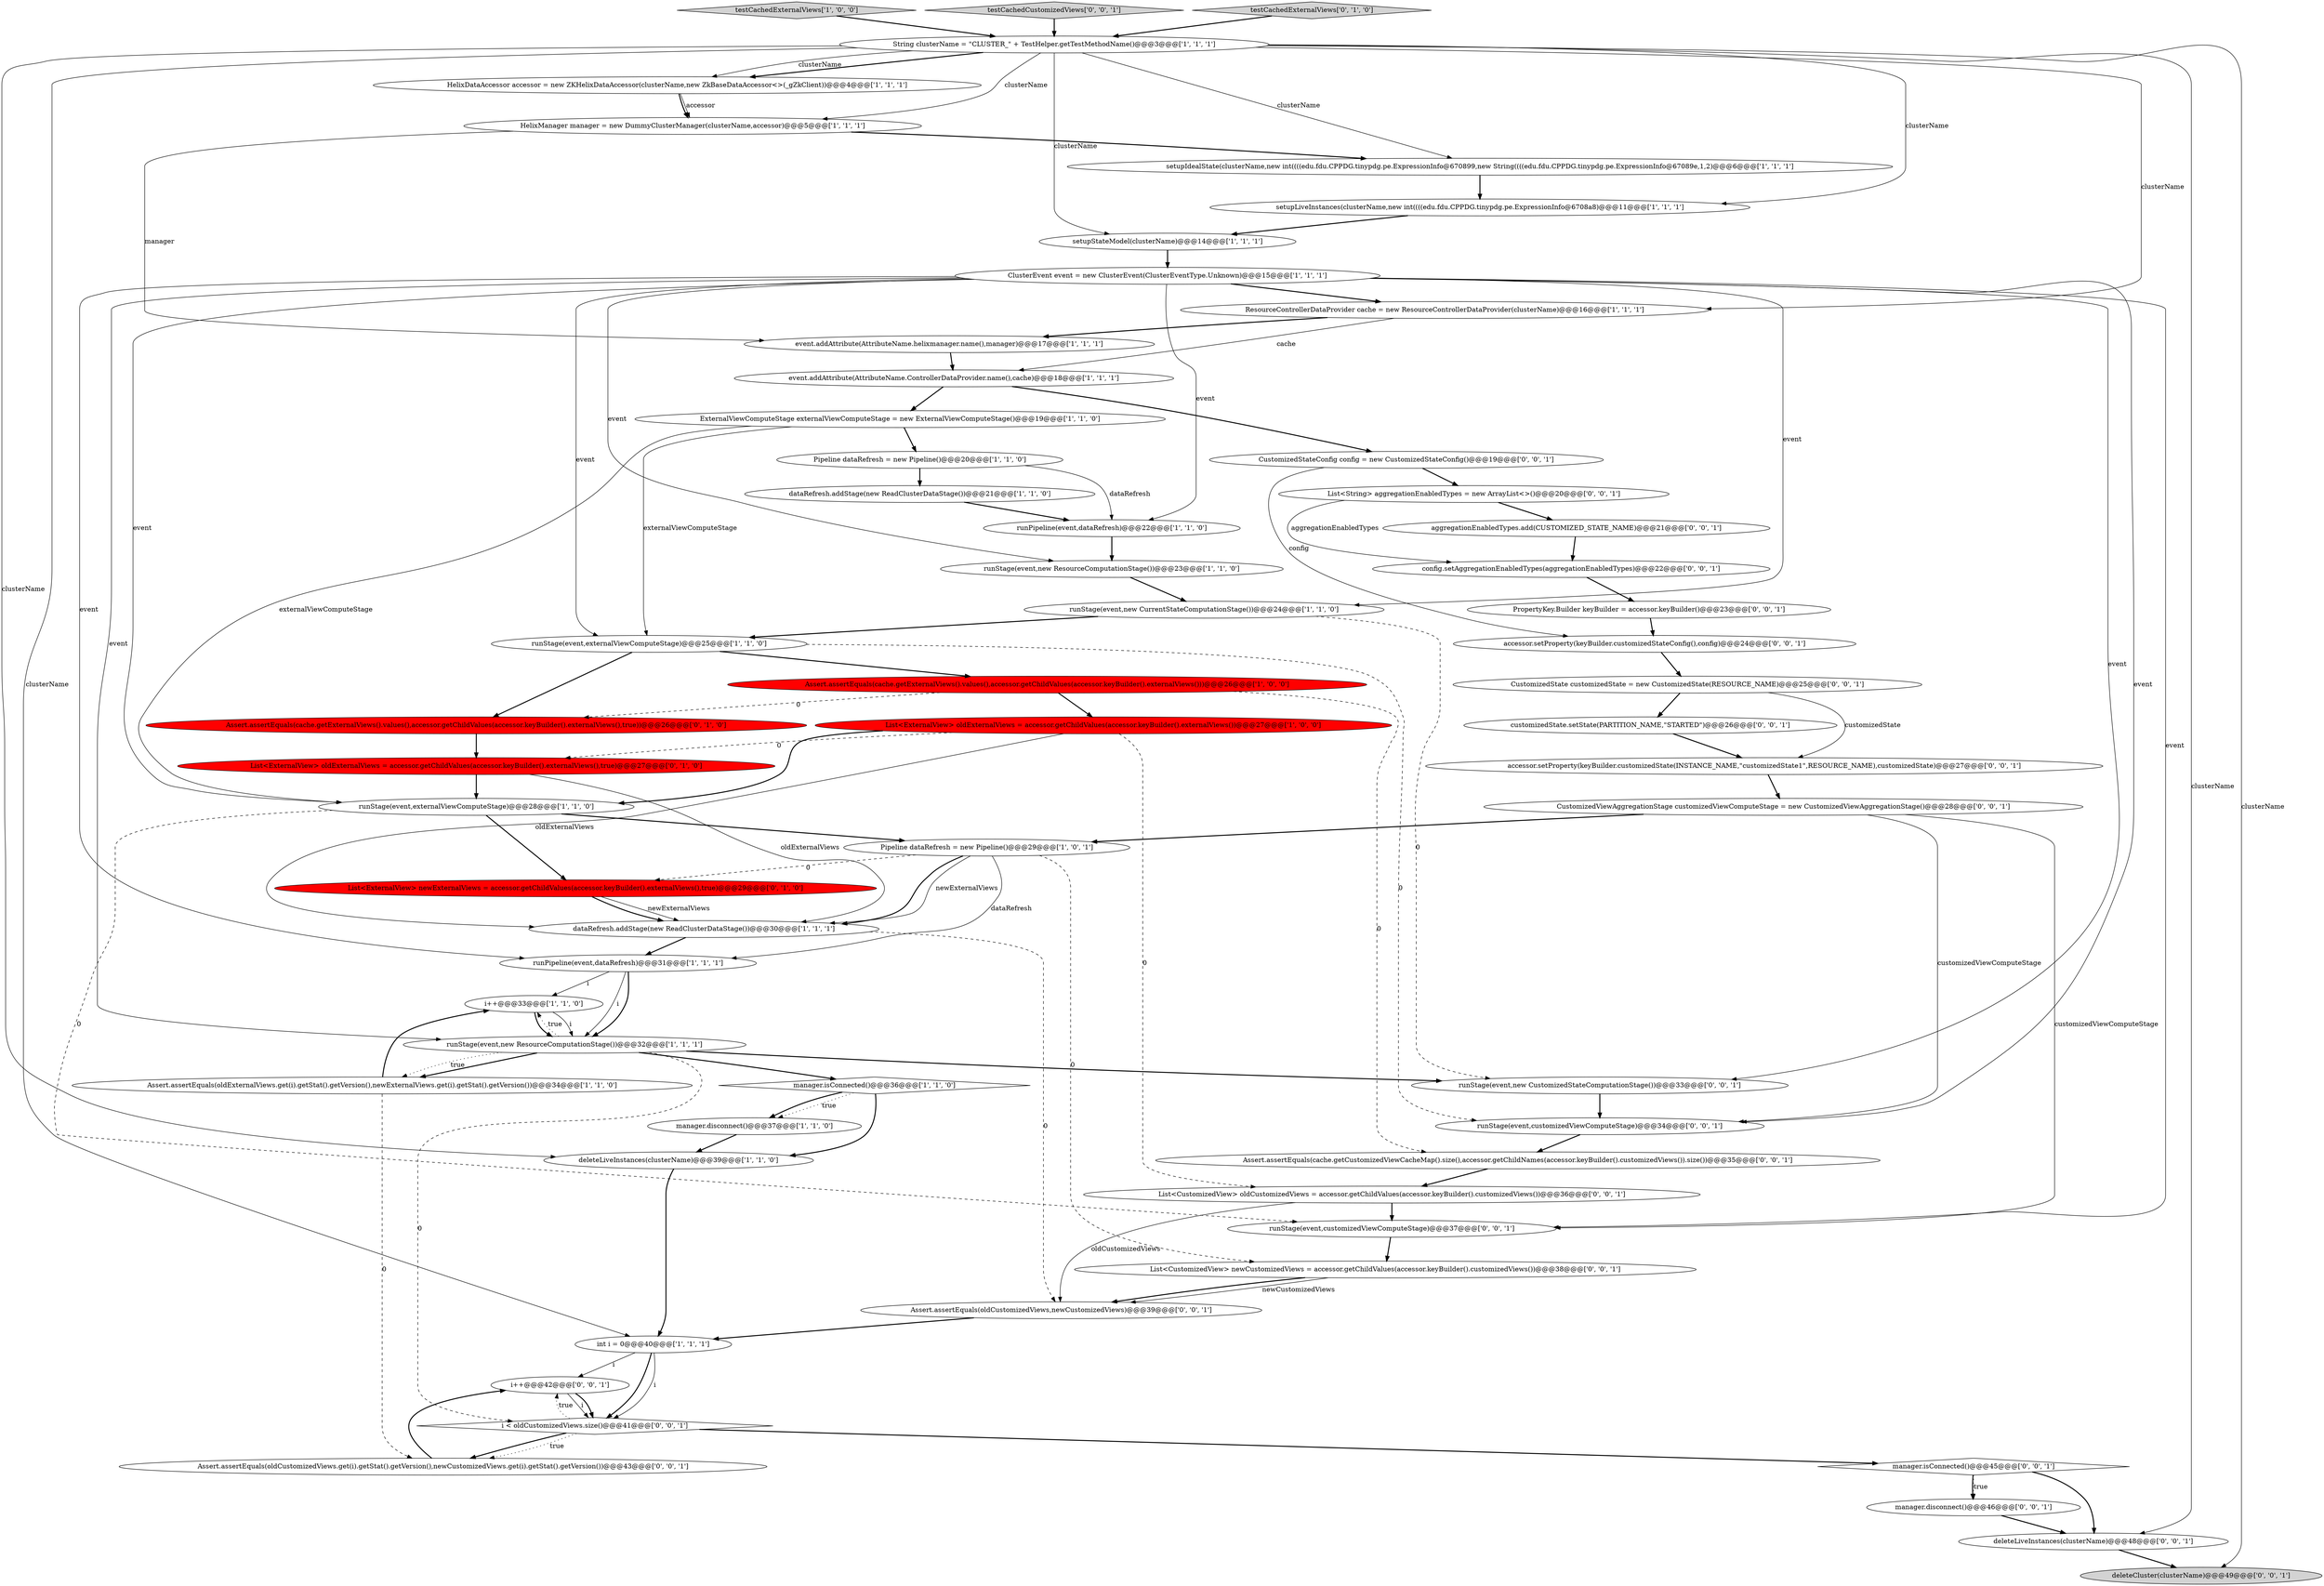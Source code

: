 digraph {
2 [style = filled, label = "testCachedExternalViews['1', '0', '0']", fillcolor = lightgray, shape = diamond image = "AAA0AAABBB1BBB"];
6 [style = filled, label = "setupStateModel(clusterName)@@@14@@@['1', '1', '1']", fillcolor = white, shape = ellipse image = "AAA0AAABBB1BBB"];
51 [style = filled, label = "i++@@@42@@@['0', '0', '1']", fillcolor = white, shape = ellipse image = "AAA0AAABBB3BBB"];
24 [style = filled, label = "dataRefresh.addStage(new ReadClusterDataStage())@@@30@@@['1', '1', '1']", fillcolor = white, shape = ellipse image = "AAA0AAABBB1BBB"];
33 [style = filled, label = "List<ExternalView> newExternalViews = accessor.getChildValues(accessor.keyBuilder().externalViews(),true)@@@29@@@['0', '1', '0']", fillcolor = red, shape = ellipse image = "AAA1AAABBB2BBB"];
13 [style = filled, label = "int i = 0@@@40@@@['1', '1', '1']", fillcolor = white, shape = ellipse image = "AAA0AAABBB1BBB"];
14 [style = filled, label = "setupLiveInstances(clusterName,new int((((edu.fdu.CPPDG.tinypdg.pe.ExpressionInfo@6708a8)@@@11@@@['1', '1', '1']", fillcolor = white, shape = ellipse image = "AAA0AAABBB1BBB"];
37 [style = filled, label = "Assert.assertEquals(oldCustomizedViews.get(i).getStat().getVersion(),newCustomizedViews.get(i).getStat().getVersion())@@@43@@@['0', '0', '1']", fillcolor = white, shape = ellipse image = "AAA0AAABBB3BBB"];
49 [style = filled, label = "runStage(event,customizedViewComputeStage)@@@37@@@['0', '0', '1']", fillcolor = white, shape = ellipse image = "AAA0AAABBB3BBB"];
40 [style = filled, label = "CustomizedStateConfig config = new CustomizedStateConfig()@@@19@@@['0', '0', '1']", fillcolor = white, shape = ellipse image = "AAA0AAABBB3BBB"];
8 [style = filled, label = "runPipeline(event,dataRefresh)@@@31@@@['1', '1', '1']", fillcolor = white, shape = ellipse image = "AAA0AAABBB1BBB"];
44 [style = filled, label = "i < oldCustomizedViews.size()@@@41@@@['0', '0', '1']", fillcolor = white, shape = diamond image = "AAA0AAABBB3BBB"];
11 [style = filled, label = "Pipeline dataRefresh = new Pipeline()@@@29@@@['1', '0', '1']", fillcolor = white, shape = ellipse image = "AAA0AAABBB1BBB"];
39 [style = filled, label = "CustomizedState customizedState = new CustomizedState(RESOURCE_NAME)@@@25@@@['0', '0', '1']", fillcolor = white, shape = ellipse image = "AAA0AAABBB3BBB"];
27 [style = filled, label = "manager.disconnect()@@@37@@@['1', '1', '0']", fillcolor = white, shape = ellipse image = "AAA0AAABBB1BBB"];
9 [style = filled, label = "setupIdealState(clusterName,new int((((edu.fdu.CPPDG.tinypdg.pe.ExpressionInfo@670899,new String((((edu.fdu.CPPDG.tinypdg.pe.ExpressionInfo@67089e,1,2)@@@6@@@['1', '1', '1']", fillcolor = white, shape = ellipse image = "AAA0AAABBB1BBB"];
23 [style = filled, label = "ResourceControllerDataProvider cache = new ResourceControllerDataProvider(clusterName)@@@16@@@['1', '1', '1']", fillcolor = white, shape = ellipse image = "AAA0AAABBB1BBB"];
17 [style = filled, label = "event.addAttribute(AttributeName.helixmanager.name(),manager)@@@17@@@['1', '1', '1']", fillcolor = white, shape = ellipse image = "AAA0AAABBB1BBB"];
41 [style = filled, label = "testCachedCustomizedViews['0', '0', '1']", fillcolor = lightgray, shape = diamond image = "AAA0AAABBB3BBB"];
42 [style = filled, label = "List<CustomizedView> oldCustomizedViews = accessor.getChildValues(accessor.keyBuilder().customizedViews())@@@36@@@['0', '0', '1']", fillcolor = white, shape = ellipse image = "AAA0AAABBB3BBB"];
48 [style = filled, label = "PropertyKey.Builder keyBuilder = accessor.keyBuilder()@@@23@@@['0', '0', '1']", fillcolor = white, shape = ellipse image = "AAA0AAABBB3BBB"];
0 [style = filled, label = "dataRefresh.addStage(new ReadClusterDataStage())@@@21@@@['1', '1', '0']", fillcolor = white, shape = ellipse image = "AAA0AAABBB1BBB"];
20 [style = filled, label = "runStage(event,externalViewComputeStage)@@@28@@@['1', '1', '0']", fillcolor = white, shape = ellipse image = "AAA0AAABBB1BBB"];
54 [style = filled, label = "runStage(event,new CustomizedStateComputationStage())@@@33@@@['0', '0', '1']", fillcolor = white, shape = ellipse image = "AAA0AAABBB3BBB"];
58 [style = filled, label = "customizedState.setState(PARTITION_NAME,\"STARTED\")@@@26@@@['0', '0', '1']", fillcolor = white, shape = ellipse image = "AAA0AAABBB3BBB"];
31 [style = filled, label = "List<ExternalView> oldExternalViews = accessor.getChildValues(accessor.keyBuilder().externalViews(),true)@@@27@@@['0', '1', '0']", fillcolor = red, shape = ellipse image = "AAA1AAABBB2BBB"];
28 [style = filled, label = "runStage(event,new ResourceComputationStage())@@@23@@@['1', '1', '0']", fillcolor = white, shape = ellipse image = "AAA0AAABBB1BBB"];
15 [style = filled, label = "runPipeline(event,dataRefresh)@@@22@@@['1', '1', '0']", fillcolor = white, shape = ellipse image = "AAA0AAABBB1BBB"];
34 [style = filled, label = "testCachedExternalViews['0', '1', '0']", fillcolor = lightgray, shape = diamond image = "AAA0AAABBB2BBB"];
12 [style = filled, label = "event.addAttribute(AttributeName.ControllerDataProvider.name(),cache)@@@18@@@['1', '1', '1']", fillcolor = white, shape = ellipse image = "AAA0AAABBB1BBB"];
57 [style = filled, label = "Assert.assertEquals(oldCustomizedViews,newCustomizedViews)@@@39@@@['0', '0', '1']", fillcolor = white, shape = ellipse image = "AAA0AAABBB3BBB"];
5 [style = filled, label = "HelixDataAccessor accessor = new ZKHelixDataAccessor(clusterName,new ZkBaseDataAccessor<>(_gZkClient))@@@4@@@['1', '1', '1']", fillcolor = white, shape = ellipse image = "AAA0AAABBB1BBB"];
26 [style = filled, label = "i++@@@33@@@['1', '1', '0']", fillcolor = white, shape = ellipse image = "AAA0AAABBB1BBB"];
25 [style = filled, label = "runStage(event,new ResourceComputationStage())@@@32@@@['1', '1', '1']", fillcolor = white, shape = ellipse image = "AAA0AAABBB1BBB"];
3 [style = filled, label = "ExternalViewComputeStage externalViewComputeStage = new ExternalViewComputeStage()@@@19@@@['1', '1', '0']", fillcolor = white, shape = ellipse image = "AAA0AAABBB1BBB"];
22 [style = filled, label = "String clusterName = \"CLUSTER_\" + TestHelper.getTestMethodName()@@@3@@@['1', '1', '1']", fillcolor = white, shape = ellipse image = "AAA0AAABBB1BBB"];
30 [style = filled, label = "Assert.assertEquals(cache.getExternalViews().values(),accessor.getChildValues(accessor.keyBuilder().externalViews()))@@@26@@@['1', '0', '0']", fillcolor = red, shape = ellipse image = "AAA1AAABBB1BBB"];
47 [style = filled, label = "accessor.setProperty(keyBuilder.customizedState(INSTANCE_NAME,\"customizedState1\",RESOURCE_NAME),customizedState)@@@27@@@['0', '0', '1']", fillcolor = white, shape = ellipse image = "AAA0AAABBB3BBB"];
4 [style = filled, label = "deleteLiveInstances(clusterName)@@@39@@@['1', '1', '0']", fillcolor = white, shape = ellipse image = "AAA0AAABBB1BBB"];
10 [style = filled, label = "ClusterEvent event = new ClusterEvent(ClusterEventType.Unknown)@@@15@@@['1', '1', '1']", fillcolor = white, shape = ellipse image = "AAA0AAABBB1BBB"];
45 [style = filled, label = "List<String> aggregationEnabledTypes = new ArrayList<>()@@@20@@@['0', '0', '1']", fillcolor = white, shape = ellipse image = "AAA0AAABBB3BBB"];
29 [style = filled, label = "List<ExternalView> oldExternalViews = accessor.getChildValues(accessor.keyBuilder().externalViews())@@@27@@@['1', '0', '0']", fillcolor = red, shape = ellipse image = "AAA1AAABBB1BBB"];
55 [style = filled, label = "List<CustomizedView> newCustomizedViews = accessor.getChildValues(accessor.keyBuilder().customizedViews())@@@38@@@['0', '0', '1']", fillcolor = white, shape = ellipse image = "AAA0AAABBB3BBB"];
19 [style = filled, label = "runStage(event,externalViewComputeStage)@@@25@@@['1', '1', '0']", fillcolor = white, shape = ellipse image = "AAA0AAABBB1BBB"];
16 [style = filled, label = "Assert.assertEquals(oldExternalViews.get(i).getStat().getVersion(),newExternalViews.get(i).getStat().getVersion())@@@34@@@['1', '1', '0']", fillcolor = white, shape = ellipse image = "AAA0AAABBB1BBB"];
52 [style = filled, label = "aggregationEnabledTypes.add(CUSTOMIZED_STATE_NAME)@@@21@@@['0', '0', '1']", fillcolor = white, shape = ellipse image = "AAA0AAABBB3BBB"];
35 [style = filled, label = "deleteLiveInstances(clusterName)@@@48@@@['0', '0', '1']", fillcolor = white, shape = ellipse image = "AAA0AAABBB3BBB"];
38 [style = filled, label = "accessor.setProperty(keyBuilder.customizedStateConfig(),config)@@@24@@@['0', '0', '1']", fillcolor = white, shape = ellipse image = "AAA0AAABBB3BBB"];
32 [style = filled, label = "Assert.assertEquals(cache.getExternalViews().values(),accessor.getChildValues(accessor.keyBuilder().externalViews(),true))@@@26@@@['0', '1', '0']", fillcolor = red, shape = ellipse image = "AAA1AAABBB2BBB"];
53 [style = filled, label = "runStage(event,customizedViewComputeStage)@@@34@@@['0', '0', '1']", fillcolor = white, shape = ellipse image = "AAA0AAABBB3BBB"];
36 [style = filled, label = "deleteCluster(clusterName)@@@49@@@['0', '0', '1']", fillcolor = lightgray, shape = ellipse image = "AAA0AAABBB3BBB"];
43 [style = filled, label = "CustomizedViewAggregationStage customizedViewComputeStage = new CustomizedViewAggregationStage()@@@28@@@['0', '0', '1']", fillcolor = white, shape = ellipse image = "AAA0AAABBB3BBB"];
59 [style = filled, label = "manager.isConnected()@@@45@@@['0', '0', '1']", fillcolor = white, shape = diamond image = "AAA0AAABBB3BBB"];
46 [style = filled, label = "config.setAggregationEnabledTypes(aggregationEnabledTypes)@@@22@@@['0', '0', '1']", fillcolor = white, shape = ellipse image = "AAA0AAABBB3BBB"];
1 [style = filled, label = "Pipeline dataRefresh = new Pipeline()@@@20@@@['1', '1', '0']", fillcolor = white, shape = ellipse image = "AAA0AAABBB1BBB"];
50 [style = filled, label = "Assert.assertEquals(cache.getCustomizedViewCacheMap().size(),accessor.getChildNames(accessor.keyBuilder().customizedViews()).size())@@@35@@@['0', '0', '1']", fillcolor = white, shape = ellipse image = "AAA0AAABBB3BBB"];
21 [style = filled, label = "runStage(event,new CurrentStateComputationStage())@@@24@@@['1', '1', '0']", fillcolor = white, shape = ellipse image = "AAA0AAABBB1BBB"];
7 [style = filled, label = "manager.isConnected()@@@36@@@['1', '1', '0']", fillcolor = white, shape = diamond image = "AAA0AAABBB1BBB"];
56 [style = filled, label = "manager.disconnect()@@@46@@@['0', '0', '1']", fillcolor = white, shape = ellipse image = "AAA0AAABBB3BBB"];
18 [style = filled, label = "HelixManager manager = new DummyClusterManager(clusterName,accessor)@@@5@@@['1', '1', '1']", fillcolor = white, shape = ellipse image = "AAA0AAABBB1BBB"];
31->24 [style = solid, label="oldExternalViews"];
29->24 [style = solid, label="oldExternalViews"];
8->26 [style = solid, label="i"];
22->23 [style = solid, label="clusterName"];
22->9 [style = solid, label="clusterName"];
11->33 [style = dashed, label="0"];
10->54 [style = solid, label="event"];
18->17 [style = solid, label="manager"];
51->44 [style = solid, label="i"];
30->50 [style = dashed, label="0"];
43->53 [style = solid, label="customizedViewComputeStage"];
46->48 [style = bold, label=""];
38->39 [style = bold, label=""];
10->49 [style = solid, label="event"];
30->32 [style = dashed, label="0"];
11->8 [style = solid, label="dataRefresh"];
0->15 [style = bold, label=""];
30->29 [style = bold, label=""];
49->55 [style = bold, label=""];
12->40 [style = bold, label=""];
28->21 [style = bold, label=""];
26->25 [style = solid, label="i"];
55->57 [style = bold, label=""];
5->18 [style = solid, label="accessor"];
22->35 [style = solid, label="clusterName"];
9->14 [style = bold, label=""];
7->27 [style = dotted, label="true"];
54->53 [style = bold, label=""];
23->17 [style = bold, label=""];
41->22 [style = bold, label=""];
31->20 [style = bold, label=""];
39->58 [style = bold, label=""];
10->19 [style = solid, label="event"];
57->13 [style = bold, label=""];
16->37 [style = dashed, label="0"];
21->19 [style = bold, label=""];
10->28 [style = solid, label="event"];
16->26 [style = bold, label=""];
51->44 [style = bold, label=""];
44->37 [style = dotted, label="true"];
47->43 [style = bold, label=""];
1->0 [style = bold, label=""];
22->14 [style = solid, label="clusterName"];
25->7 [style = bold, label=""];
40->38 [style = solid, label="config"];
22->13 [style = solid, label="clusterName"];
22->5 [style = bold, label=""];
19->53 [style = dashed, label="0"];
43->11 [style = bold, label=""];
8->25 [style = solid, label="i"];
29->20 [style = bold, label=""];
20->49 [style = dashed, label="0"];
10->25 [style = solid, label="event"];
59->35 [style = bold, label=""];
18->9 [style = bold, label=""];
10->21 [style = solid, label="event"];
44->37 [style = bold, label=""];
24->8 [style = bold, label=""];
59->56 [style = bold, label=""];
24->57 [style = dashed, label="0"];
45->52 [style = bold, label=""];
14->6 [style = bold, label=""];
11->24 [style = solid, label="newExternalViews"];
32->31 [style = bold, label=""];
25->26 [style = dotted, label="true"];
21->54 [style = dashed, label="0"];
3->20 [style = solid, label="externalViewComputeStage"];
52->46 [style = bold, label=""];
3->1 [style = bold, label=""];
10->20 [style = solid, label="event"];
4->13 [style = bold, label=""];
55->57 [style = solid, label="newCustomizedViews"];
5->18 [style = bold, label=""];
22->6 [style = solid, label="clusterName"];
7->4 [style = bold, label=""];
11->24 [style = bold, label=""];
25->16 [style = bold, label=""];
29->42 [style = dashed, label="0"];
44->51 [style = dotted, label="true"];
56->35 [style = bold, label=""];
53->50 [style = bold, label=""];
10->15 [style = solid, label="event"];
43->49 [style = solid, label="customizedViewComputeStage"];
17->12 [style = bold, label=""];
10->8 [style = solid, label="event"];
19->32 [style = bold, label=""];
33->24 [style = solid, label="newExternalViews"];
50->42 [style = bold, label=""];
15->28 [style = bold, label=""];
10->23 [style = bold, label=""];
33->24 [style = bold, label=""];
6->10 [style = bold, label=""];
39->47 [style = solid, label="customizedState"];
13->51 [style = solid, label="i"];
12->3 [style = bold, label=""];
11->55 [style = dashed, label="0"];
25->54 [style = bold, label=""];
25->44 [style = dashed, label="0"];
25->16 [style = dotted, label="true"];
20->11 [style = bold, label=""];
1->15 [style = solid, label="dataRefresh"];
37->51 [style = bold, label=""];
26->25 [style = bold, label=""];
22->5 [style = solid, label="clusterName"];
13->44 [style = bold, label=""];
10->53 [style = solid, label="event"];
29->31 [style = dashed, label="0"];
20->33 [style = bold, label=""];
34->22 [style = bold, label=""];
45->46 [style = solid, label="aggregationEnabledTypes"];
27->4 [style = bold, label=""];
13->44 [style = solid, label="i"];
58->47 [style = bold, label=""];
48->38 [style = bold, label=""];
59->56 [style = dotted, label="true"];
22->4 [style = solid, label="clusterName"];
23->12 [style = solid, label="cache"];
22->36 [style = solid, label="clusterName"];
7->27 [style = bold, label=""];
3->19 [style = solid, label="externalViewComputeStage"];
42->49 [style = bold, label=""];
40->45 [style = bold, label=""];
35->36 [style = bold, label=""];
2->22 [style = bold, label=""];
8->25 [style = bold, label=""];
42->57 [style = solid, label="oldCustomizedViews"];
22->18 [style = solid, label="clusterName"];
44->59 [style = bold, label=""];
19->30 [style = bold, label=""];
}
